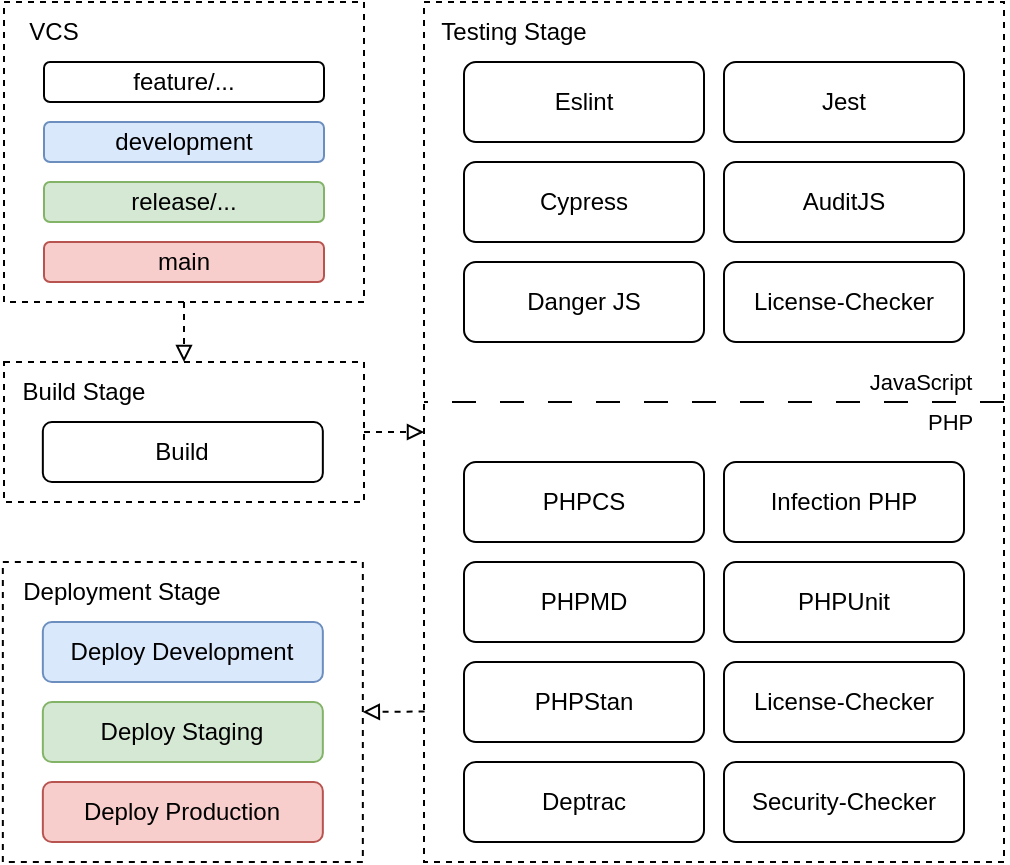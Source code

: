 <mxfile version="21.6.8" type="device">
  <diagram name="Page-1" id="GcPkCvEKvhiKcw6OQqa1">
    <mxGraphModel dx="954" dy="589" grid="1" gridSize="10" guides="1" tooltips="1" connect="1" arrows="1" fold="1" page="1" pageScale="1" pageWidth="850" pageHeight="1100" math="0" shadow="0">
      <root>
        <mxCell id="0" />
        <mxCell id="1" parent="0" />
        <mxCell id="4hqCCRMgRRj-aJbobt0X-37" style="edgeStyle=orthogonalEdgeStyle;rounded=0;orthogonalLoop=1;jettySize=auto;html=1;exitX=1;exitY=0.5;exitDx=0;exitDy=0;entryX=0;entryY=0.5;entryDx=0;entryDy=0;dashed=1;endArrow=block;endFill=0;" parent="1" source="TacEt5JEjnXENLw2XKBG-30" target="TacEt5JEjnXENLw2XKBG-28" edge="1">
          <mxGeometry relative="1" as="geometry" />
        </mxCell>
        <mxCell id="TacEt5JEjnXENLw2XKBG-30" value="" style="rounded=0;whiteSpace=wrap;html=1;fillColor=none;dashed=1;" parent="1" vertex="1">
          <mxGeometry x="40" y="280" width="180" height="70" as="geometry" />
        </mxCell>
        <mxCell id="TacEt5JEjnXENLw2XKBG-32" value="" style="rounded=0;whiteSpace=wrap;html=1;fillColor=none;dashed=1;" parent="1" vertex="1">
          <mxGeometry x="39.42" y="380" width="180" height="150" as="geometry" />
        </mxCell>
        <mxCell id="TacEt5JEjnXENLw2XKBG-28" value="" style="rounded=0;whiteSpace=wrap;html=1;fillColor=none;dashed=1;" parent="1" vertex="1">
          <mxGeometry x="250" y="100" width="290" height="430" as="geometry" />
        </mxCell>
        <mxCell id="TacEt5JEjnXENLw2XKBG-5" value="Build" style="rounded=1;whiteSpace=wrap;html=1;" parent="1" vertex="1">
          <mxGeometry x="59.42" y="310" width="140" height="30" as="geometry" />
        </mxCell>
        <mxCell id="TacEt5JEjnXENLw2XKBG-6" value="PHPUnit" style="rounded=1;whiteSpace=wrap;html=1;" parent="1" vertex="1">
          <mxGeometry x="400" y="380" width="120" height="40" as="geometry" />
        </mxCell>
        <mxCell id="TacEt5JEjnXENLw2XKBG-9" value="PHPCS" style="rounded=1;whiteSpace=wrap;html=1;" parent="1" vertex="1">
          <mxGeometry x="270" y="330" width="120" height="40" as="geometry" />
        </mxCell>
        <mxCell id="TacEt5JEjnXENLw2XKBG-10" value="PHPMD" style="rounded=1;whiteSpace=wrap;html=1;" parent="1" vertex="1">
          <mxGeometry x="270" y="380" width="120" height="40" as="geometry" />
        </mxCell>
        <mxCell id="TacEt5JEjnXENLw2XKBG-12" value="PHPStan" style="rounded=1;whiteSpace=wrap;html=1;" parent="1" vertex="1">
          <mxGeometry x="270" y="430" width="120" height="40" as="geometry" />
        </mxCell>
        <mxCell id="TacEt5JEjnXENLw2XKBG-14" value="Deptrac" style="rounded=1;whiteSpace=wrap;html=1;" parent="1" vertex="1">
          <mxGeometry x="270" y="480" width="120" height="40" as="geometry" />
        </mxCell>
        <mxCell id="TacEt5JEjnXENLw2XKBG-15" value="License-Checker" style="rounded=1;whiteSpace=wrap;html=1;" parent="1" vertex="1">
          <mxGeometry x="400" y="430" width="120" height="40" as="geometry" />
        </mxCell>
        <mxCell id="TacEt5JEjnXENLw2XKBG-16" value="Security-Checker" style="rounded=1;whiteSpace=wrap;html=1;" parent="1" vertex="1">
          <mxGeometry x="400" y="480" width="120" height="40" as="geometry" />
        </mxCell>
        <mxCell id="TacEt5JEjnXENLw2XKBG-17" value="Eslint" style="rounded=1;whiteSpace=wrap;html=1;" parent="1" vertex="1">
          <mxGeometry x="270" y="130" width="120" height="40" as="geometry" />
        </mxCell>
        <mxCell id="TacEt5JEjnXENLw2XKBG-18" value="Infection PHP" style="rounded=1;whiteSpace=wrap;html=1;" parent="1" vertex="1">
          <mxGeometry x="400" y="330" width="120" height="40" as="geometry" />
        </mxCell>
        <mxCell id="TacEt5JEjnXENLw2XKBG-19" value="Jest" style="rounded=1;whiteSpace=wrap;html=1;" parent="1" vertex="1">
          <mxGeometry x="400" y="130" width="120" height="40" as="geometry" />
        </mxCell>
        <mxCell id="TacEt5JEjnXENLw2XKBG-20" value="Cypress" style="rounded=1;whiteSpace=wrap;html=1;" parent="1" vertex="1">
          <mxGeometry x="270" y="180" width="120" height="40" as="geometry" />
        </mxCell>
        <mxCell id="TacEt5JEjnXENLw2XKBG-21" value="Deploy Development" style="rounded=1;whiteSpace=wrap;html=1;fillColor=#dae8fc;strokeColor=#6c8ebf;" parent="1" vertex="1">
          <mxGeometry x="59.42" y="410" width="140" height="30" as="geometry" />
        </mxCell>
        <mxCell id="TacEt5JEjnXENLw2XKBG-22" value="Danger JS" style="rounded=1;whiteSpace=wrap;html=1;" parent="1" vertex="1">
          <mxGeometry x="270" y="230" width="120" height="40" as="geometry" />
        </mxCell>
        <mxCell id="TacEt5JEjnXENLw2XKBG-29" value="Testing Stage" style="text;html=1;strokeColor=none;fillColor=none;align=center;verticalAlign=middle;whiteSpace=wrap;rounded=0;" parent="1" vertex="1">
          <mxGeometry x="250" y="100" width="90" height="30" as="geometry" />
        </mxCell>
        <mxCell id="TacEt5JEjnXENLw2XKBG-31" value="Build Stage" style="text;html=1;strokeColor=none;fillColor=none;align=center;verticalAlign=middle;whiteSpace=wrap;rounded=0;" parent="1" vertex="1">
          <mxGeometry x="40" y="280" width="80" height="30" as="geometry" />
        </mxCell>
        <mxCell id="TacEt5JEjnXENLw2XKBG-33" value="Deployment Stage" style="text;html=1;strokeColor=none;fillColor=none;align=center;verticalAlign=middle;whiteSpace=wrap;rounded=0;" parent="1" vertex="1">
          <mxGeometry x="39.42" y="380" width="120" height="30" as="geometry" />
        </mxCell>
        <mxCell id="TacEt5JEjnXENLw2XKBG-34" value="" style="endArrow=none;html=1;rounded=0;dashed=1;dashPattern=12 12;" parent="1" edge="1">
          <mxGeometry width="50" height="50" relative="1" as="geometry">
            <mxPoint x="540" y="300" as="sourcePoint" />
            <mxPoint x="250" y="300" as="targetPoint" />
          </mxGeometry>
        </mxCell>
        <mxCell id="TacEt5JEjnXENLw2XKBG-35" value="JavaScript" style="edgeLabel;html=1;align=center;verticalAlign=middle;resizable=0;points=[];" parent="TacEt5JEjnXENLw2XKBG-34" vertex="1" connectable="0">
          <mxGeometry x="-0.4" y="1" relative="1" as="geometry">
            <mxPoint x="45" y="-11" as="offset" />
          </mxGeometry>
        </mxCell>
        <mxCell id="TacEt5JEjnXENLw2XKBG-38" value="&lt;div align=&quot;left&quot;&gt;PHP&lt;/div&gt;" style="edgeLabel;html=1;align=left;verticalAlign=middle;resizable=0;points=[];" parent="1" vertex="1" connectable="0">
          <mxGeometry x="500" y="310" as="geometry" />
        </mxCell>
        <mxCell id="TacEt5JEjnXENLw2XKBG-46" value="Deploy Staging" style="rounded=1;whiteSpace=wrap;html=1;fillColor=#d5e8d4;strokeColor=#82b366;" parent="1" vertex="1">
          <mxGeometry x="59.42" y="450" width="140" height="30" as="geometry" />
        </mxCell>
        <mxCell id="TacEt5JEjnXENLw2XKBG-47" value="Deploy Production" style="rounded=1;whiteSpace=wrap;html=1;fillColor=#f8cecc;strokeColor=#b85450;" parent="1" vertex="1">
          <mxGeometry x="59.42" y="490" width="140" height="30" as="geometry" />
        </mxCell>
        <mxCell id="4hqCCRMgRRj-aJbobt0X-36" style="edgeStyle=orthogonalEdgeStyle;rounded=0;orthogonalLoop=1;jettySize=auto;html=1;exitX=0.5;exitY=1;exitDx=0;exitDy=0;entryX=0.5;entryY=0;entryDx=0;entryDy=0;dashed=1;endArrow=block;endFill=0;" parent="1" source="4hqCCRMgRRj-aJbobt0X-30" target="TacEt5JEjnXENLw2XKBG-30" edge="1">
          <mxGeometry relative="1" as="geometry" />
        </mxCell>
        <mxCell id="4hqCCRMgRRj-aJbobt0X-30" value="" style="rounded=0;whiteSpace=wrap;html=1;fillColor=none;dashed=1;" parent="1" vertex="1">
          <mxGeometry x="40" y="100" width="180" height="150" as="geometry" />
        </mxCell>
        <mxCell id="4hqCCRMgRRj-aJbobt0X-31" value="VCS" style="text;html=1;strokeColor=none;fillColor=none;align=center;verticalAlign=middle;whiteSpace=wrap;rounded=0;" parent="1" vertex="1">
          <mxGeometry x="40" y="100" width="50" height="30" as="geometry" />
        </mxCell>
        <mxCell id="4hqCCRMgRRj-aJbobt0X-32" value="&lt;div&gt;development&lt;/div&gt;" style="rounded=1;whiteSpace=wrap;html=1;fillColor=#dae8fc;strokeColor=#6c8ebf;" parent="1" vertex="1">
          <mxGeometry x="60" y="160" width="140" height="20" as="geometry" />
        </mxCell>
        <mxCell id="4hqCCRMgRRj-aJbobt0X-33" value="release/..." style="rounded=1;whiteSpace=wrap;html=1;fillColor=#d5e8d4;strokeColor=#82b366;" parent="1" vertex="1">
          <mxGeometry x="60" y="190" width="140" height="20" as="geometry" />
        </mxCell>
        <mxCell id="4hqCCRMgRRj-aJbobt0X-34" value="main" style="rounded=1;whiteSpace=wrap;html=1;fillColor=#f8cecc;strokeColor=#b85450;" parent="1" vertex="1">
          <mxGeometry x="60" y="220" width="140" height="20" as="geometry" />
        </mxCell>
        <mxCell id="4hqCCRMgRRj-aJbobt0X-35" value="feature/..." style="rounded=1;whiteSpace=wrap;html=1;" parent="1" vertex="1">
          <mxGeometry x="60" y="130" width="140" height="20" as="geometry" />
        </mxCell>
        <mxCell id="4hqCCRMgRRj-aJbobt0X-40" value="" style="endArrow=block;html=1;rounded=0;entryX=1;entryY=0.5;entryDx=0;entryDy=0;dashed=1;endFill=0;exitX=0.001;exitY=0.825;exitDx=0;exitDy=0;exitPerimeter=0;" parent="1" source="TacEt5JEjnXENLw2XKBG-28" target="TacEt5JEjnXENLw2XKBG-32" edge="1">
          <mxGeometry width="50" height="50" relative="1" as="geometry">
            <mxPoint x="240" y="455" as="sourcePoint" />
            <mxPoint x="270" y="440" as="targetPoint" />
          </mxGeometry>
        </mxCell>
        <mxCell id="B_-ukQkwO0o4su6yDb8z-1" value="AuditJS" style="rounded=1;whiteSpace=wrap;html=1;" vertex="1" parent="1">
          <mxGeometry x="400" y="180" width="120" height="40" as="geometry" />
        </mxCell>
        <mxCell id="B_-ukQkwO0o4su6yDb8z-2" value="License-Checker" style="rounded=1;whiteSpace=wrap;html=1;" vertex="1" parent="1">
          <mxGeometry x="400" y="230" width="120" height="40" as="geometry" />
        </mxCell>
      </root>
    </mxGraphModel>
  </diagram>
</mxfile>
